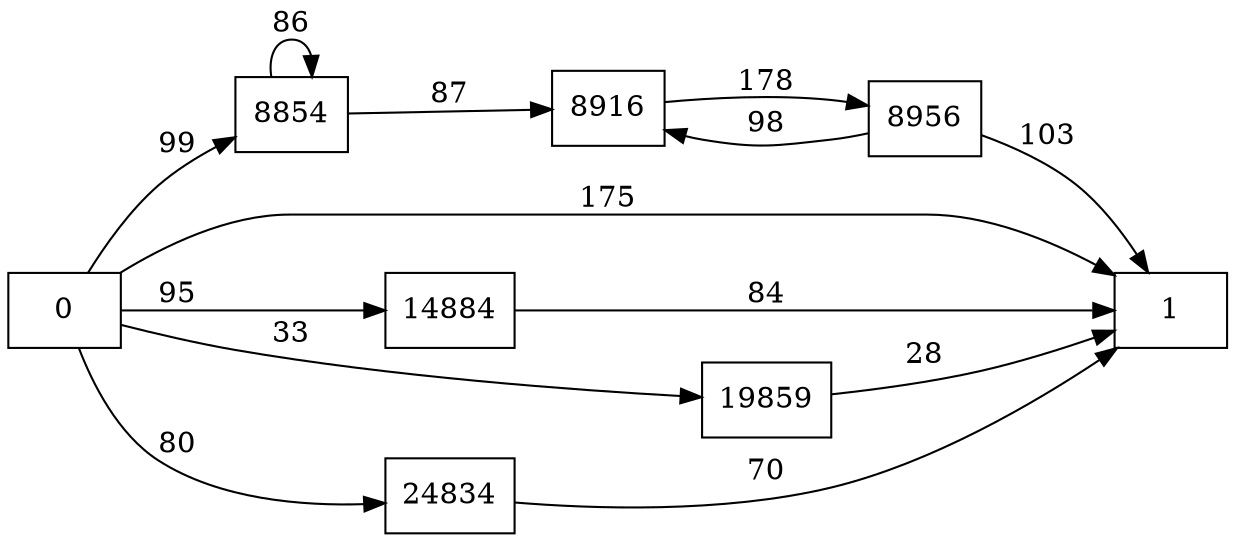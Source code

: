 digraph {
	graph [rankdir=LR]
	node [shape=rectangle]
	8854 -> 8854 [label=86]
	8854 -> 8916 [label=87]
	8916 -> 8956 [label=178]
	8956 -> 8916 [label=98]
	8956 -> 1 [label=103]
	14884 -> 1 [label=84]
	19859 -> 1 [label=28]
	24834 -> 1 [label=70]
	0 -> 1 [label=175]
	0 -> 8854 [label=99]
	0 -> 14884 [label=95]
	0 -> 19859 [label=33]
	0 -> 24834 [label=80]
}
